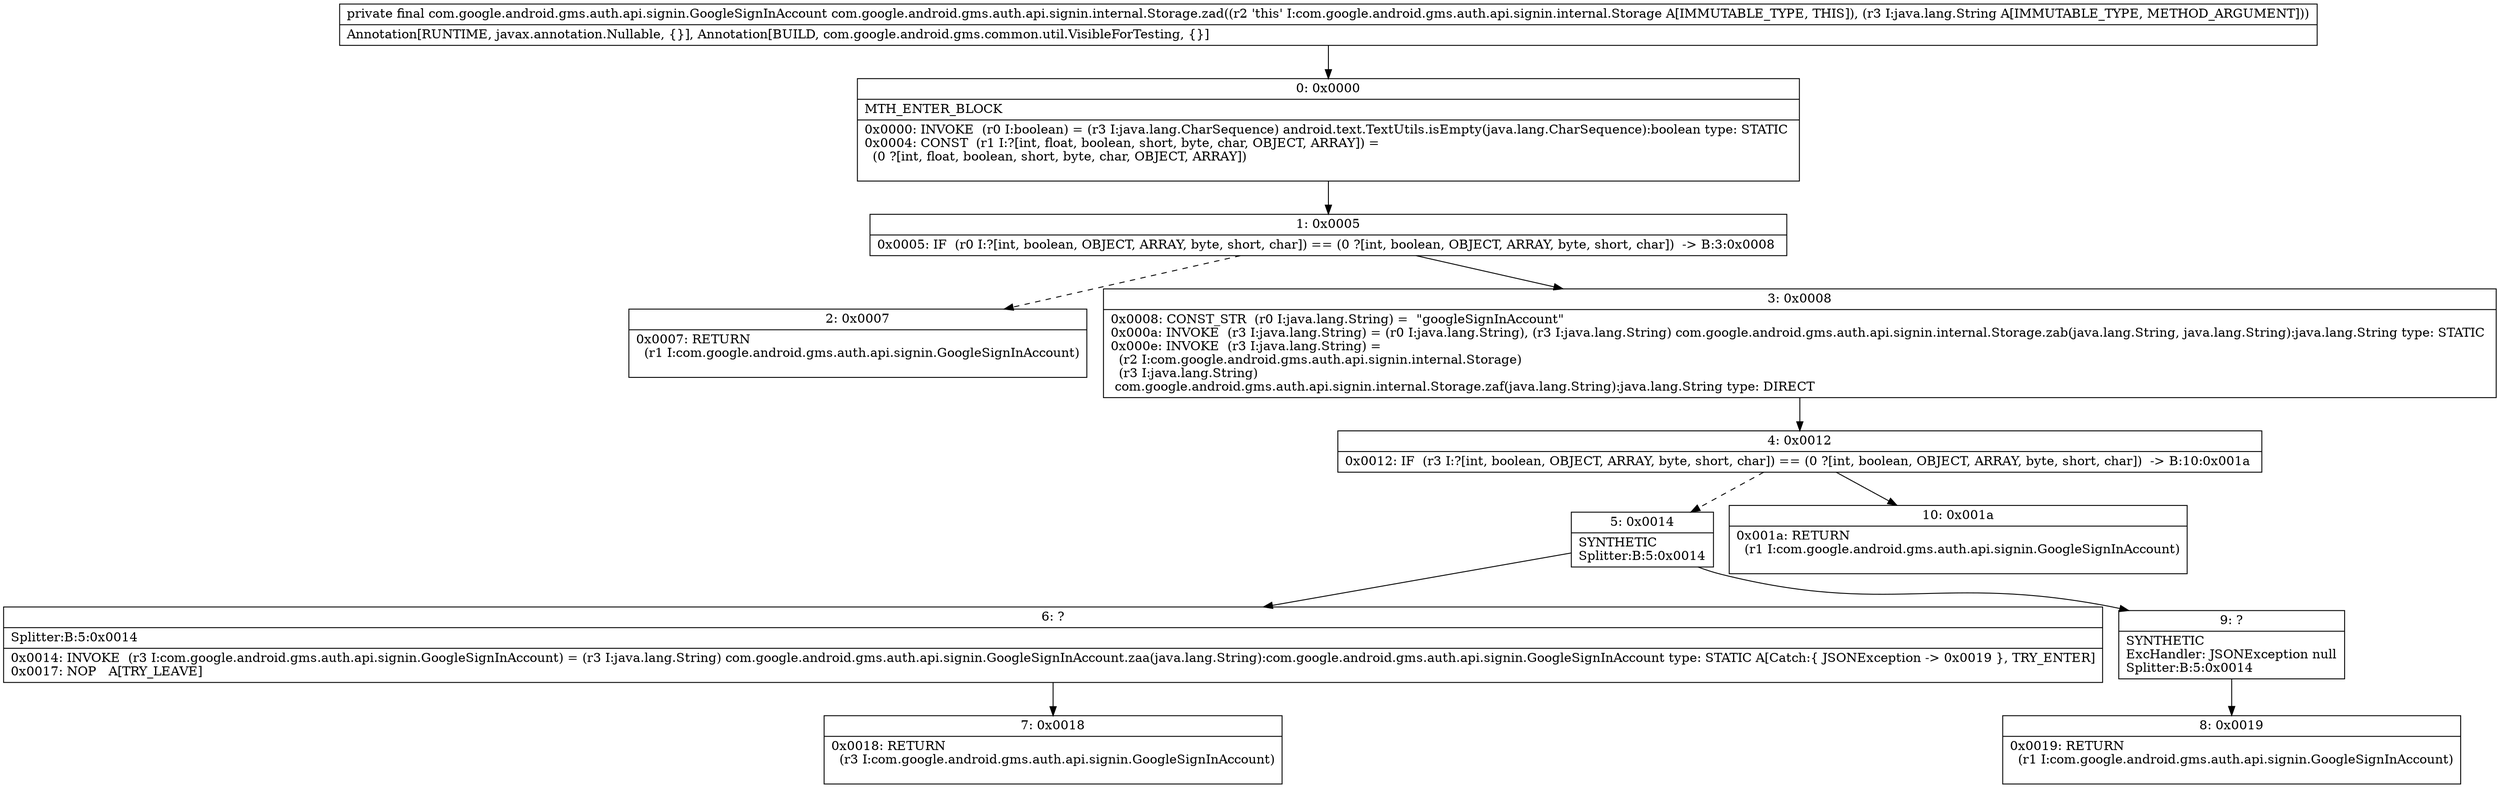 digraph "CFG forcom.google.android.gms.auth.api.signin.internal.Storage.zad(Ljava\/lang\/String;)Lcom\/google\/android\/gms\/auth\/api\/signin\/GoogleSignInAccount;" {
Node_0 [shape=record,label="{0\:\ 0x0000|MTH_ENTER_BLOCK\l|0x0000: INVOKE  (r0 I:boolean) = (r3 I:java.lang.CharSequence) android.text.TextUtils.isEmpty(java.lang.CharSequence):boolean type: STATIC \l0x0004: CONST  (r1 I:?[int, float, boolean, short, byte, char, OBJECT, ARRAY]) = \l  (0 ?[int, float, boolean, short, byte, char, OBJECT, ARRAY])\l \l}"];
Node_1 [shape=record,label="{1\:\ 0x0005|0x0005: IF  (r0 I:?[int, boolean, OBJECT, ARRAY, byte, short, char]) == (0 ?[int, boolean, OBJECT, ARRAY, byte, short, char])  \-\> B:3:0x0008 \l}"];
Node_2 [shape=record,label="{2\:\ 0x0007|0x0007: RETURN  \l  (r1 I:com.google.android.gms.auth.api.signin.GoogleSignInAccount)\l \l}"];
Node_3 [shape=record,label="{3\:\ 0x0008|0x0008: CONST_STR  (r0 I:java.lang.String) =  \"googleSignInAccount\" \l0x000a: INVOKE  (r3 I:java.lang.String) = (r0 I:java.lang.String), (r3 I:java.lang.String) com.google.android.gms.auth.api.signin.internal.Storage.zab(java.lang.String, java.lang.String):java.lang.String type: STATIC \l0x000e: INVOKE  (r3 I:java.lang.String) = \l  (r2 I:com.google.android.gms.auth.api.signin.internal.Storage)\l  (r3 I:java.lang.String)\l com.google.android.gms.auth.api.signin.internal.Storage.zaf(java.lang.String):java.lang.String type: DIRECT \l}"];
Node_4 [shape=record,label="{4\:\ 0x0012|0x0012: IF  (r3 I:?[int, boolean, OBJECT, ARRAY, byte, short, char]) == (0 ?[int, boolean, OBJECT, ARRAY, byte, short, char])  \-\> B:10:0x001a \l}"];
Node_5 [shape=record,label="{5\:\ 0x0014|SYNTHETIC\lSplitter:B:5:0x0014\l}"];
Node_6 [shape=record,label="{6\:\ ?|Splitter:B:5:0x0014\l|0x0014: INVOKE  (r3 I:com.google.android.gms.auth.api.signin.GoogleSignInAccount) = (r3 I:java.lang.String) com.google.android.gms.auth.api.signin.GoogleSignInAccount.zaa(java.lang.String):com.google.android.gms.auth.api.signin.GoogleSignInAccount type: STATIC A[Catch:\{ JSONException \-\> 0x0019 \}, TRY_ENTER]\l0x0017: NOP   A[TRY_LEAVE]\l}"];
Node_7 [shape=record,label="{7\:\ 0x0018|0x0018: RETURN  \l  (r3 I:com.google.android.gms.auth.api.signin.GoogleSignInAccount)\l \l}"];
Node_8 [shape=record,label="{8\:\ 0x0019|0x0019: RETURN  \l  (r1 I:com.google.android.gms.auth.api.signin.GoogleSignInAccount)\l \l}"];
Node_9 [shape=record,label="{9\:\ ?|SYNTHETIC\lExcHandler: JSONException null\lSplitter:B:5:0x0014\l}"];
Node_10 [shape=record,label="{10\:\ 0x001a|0x001a: RETURN  \l  (r1 I:com.google.android.gms.auth.api.signin.GoogleSignInAccount)\l \l}"];
MethodNode[shape=record,label="{private final com.google.android.gms.auth.api.signin.GoogleSignInAccount com.google.android.gms.auth.api.signin.internal.Storage.zad((r2 'this' I:com.google.android.gms.auth.api.signin.internal.Storage A[IMMUTABLE_TYPE, THIS]), (r3 I:java.lang.String A[IMMUTABLE_TYPE, METHOD_ARGUMENT]))  | Annotation[RUNTIME, javax.annotation.Nullable, \{\}], Annotation[BUILD, com.google.android.gms.common.util.VisibleForTesting, \{\}]\l}"];
MethodNode -> Node_0;
Node_0 -> Node_1;
Node_1 -> Node_2[style=dashed];
Node_1 -> Node_3;
Node_3 -> Node_4;
Node_4 -> Node_5[style=dashed];
Node_4 -> Node_10;
Node_5 -> Node_6;
Node_5 -> Node_9;
Node_6 -> Node_7;
Node_9 -> Node_8;
}

